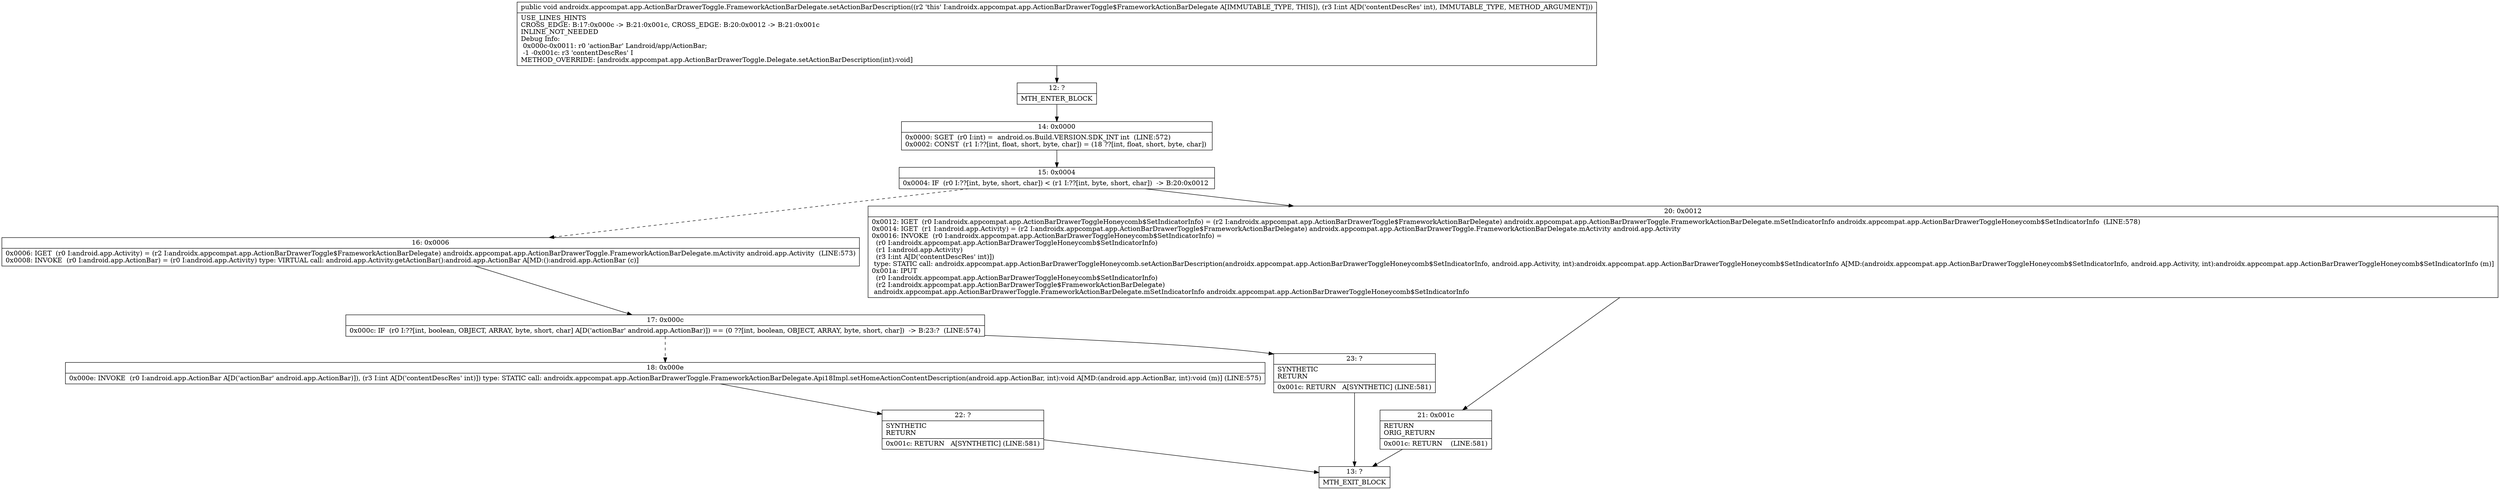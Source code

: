 digraph "CFG forandroidx.appcompat.app.ActionBarDrawerToggle.FrameworkActionBarDelegate.setActionBarDescription(I)V" {
Node_12 [shape=record,label="{12\:\ ?|MTH_ENTER_BLOCK\l}"];
Node_14 [shape=record,label="{14\:\ 0x0000|0x0000: SGET  (r0 I:int) =  android.os.Build.VERSION.SDK_INT int  (LINE:572)\l0x0002: CONST  (r1 I:??[int, float, short, byte, char]) = (18 ??[int, float, short, byte, char]) \l}"];
Node_15 [shape=record,label="{15\:\ 0x0004|0x0004: IF  (r0 I:??[int, byte, short, char]) \< (r1 I:??[int, byte, short, char])  \-\> B:20:0x0012 \l}"];
Node_16 [shape=record,label="{16\:\ 0x0006|0x0006: IGET  (r0 I:android.app.Activity) = (r2 I:androidx.appcompat.app.ActionBarDrawerToggle$FrameworkActionBarDelegate) androidx.appcompat.app.ActionBarDrawerToggle.FrameworkActionBarDelegate.mActivity android.app.Activity  (LINE:573)\l0x0008: INVOKE  (r0 I:android.app.ActionBar) = (r0 I:android.app.Activity) type: VIRTUAL call: android.app.Activity.getActionBar():android.app.ActionBar A[MD:():android.app.ActionBar (c)]\l}"];
Node_17 [shape=record,label="{17\:\ 0x000c|0x000c: IF  (r0 I:??[int, boolean, OBJECT, ARRAY, byte, short, char] A[D('actionBar' android.app.ActionBar)]) == (0 ??[int, boolean, OBJECT, ARRAY, byte, short, char])  \-\> B:23:?  (LINE:574)\l}"];
Node_18 [shape=record,label="{18\:\ 0x000e|0x000e: INVOKE  (r0 I:android.app.ActionBar A[D('actionBar' android.app.ActionBar)]), (r3 I:int A[D('contentDescRes' int)]) type: STATIC call: androidx.appcompat.app.ActionBarDrawerToggle.FrameworkActionBarDelegate.Api18Impl.setHomeActionContentDescription(android.app.ActionBar, int):void A[MD:(android.app.ActionBar, int):void (m)] (LINE:575)\l}"];
Node_22 [shape=record,label="{22\:\ ?|SYNTHETIC\lRETURN\l|0x001c: RETURN   A[SYNTHETIC] (LINE:581)\l}"];
Node_13 [shape=record,label="{13\:\ ?|MTH_EXIT_BLOCK\l}"];
Node_23 [shape=record,label="{23\:\ ?|SYNTHETIC\lRETURN\l|0x001c: RETURN   A[SYNTHETIC] (LINE:581)\l}"];
Node_20 [shape=record,label="{20\:\ 0x0012|0x0012: IGET  (r0 I:androidx.appcompat.app.ActionBarDrawerToggleHoneycomb$SetIndicatorInfo) = (r2 I:androidx.appcompat.app.ActionBarDrawerToggle$FrameworkActionBarDelegate) androidx.appcompat.app.ActionBarDrawerToggle.FrameworkActionBarDelegate.mSetIndicatorInfo androidx.appcompat.app.ActionBarDrawerToggleHoneycomb$SetIndicatorInfo  (LINE:578)\l0x0014: IGET  (r1 I:android.app.Activity) = (r2 I:androidx.appcompat.app.ActionBarDrawerToggle$FrameworkActionBarDelegate) androidx.appcompat.app.ActionBarDrawerToggle.FrameworkActionBarDelegate.mActivity android.app.Activity \l0x0016: INVOKE  (r0 I:androidx.appcompat.app.ActionBarDrawerToggleHoneycomb$SetIndicatorInfo) = \l  (r0 I:androidx.appcompat.app.ActionBarDrawerToggleHoneycomb$SetIndicatorInfo)\l  (r1 I:android.app.Activity)\l  (r3 I:int A[D('contentDescRes' int)])\l type: STATIC call: androidx.appcompat.app.ActionBarDrawerToggleHoneycomb.setActionBarDescription(androidx.appcompat.app.ActionBarDrawerToggleHoneycomb$SetIndicatorInfo, android.app.Activity, int):androidx.appcompat.app.ActionBarDrawerToggleHoneycomb$SetIndicatorInfo A[MD:(androidx.appcompat.app.ActionBarDrawerToggleHoneycomb$SetIndicatorInfo, android.app.Activity, int):androidx.appcompat.app.ActionBarDrawerToggleHoneycomb$SetIndicatorInfo (m)]\l0x001a: IPUT  \l  (r0 I:androidx.appcompat.app.ActionBarDrawerToggleHoneycomb$SetIndicatorInfo)\l  (r2 I:androidx.appcompat.app.ActionBarDrawerToggle$FrameworkActionBarDelegate)\l androidx.appcompat.app.ActionBarDrawerToggle.FrameworkActionBarDelegate.mSetIndicatorInfo androidx.appcompat.app.ActionBarDrawerToggleHoneycomb$SetIndicatorInfo \l}"];
Node_21 [shape=record,label="{21\:\ 0x001c|RETURN\lORIG_RETURN\l|0x001c: RETURN    (LINE:581)\l}"];
MethodNode[shape=record,label="{public void androidx.appcompat.app.ActionBarDrawerToggle.FrameworkActionBarDelegate.setActionBarDescription((r2 'this' I:androidx.appcompat.app.ActionBarDrawerToggle$FrameworkActionBarDelegate A[IMMUTABLE_TYPE, THIS]), (r3 I:int A[D('contentDescRes' int), IMMUTABLE_TYPE, METHOD_ARGUMENT]))  | USE_LINES_HINTS\lCROSS_EDGE: B:17:0x000c \-\> B:21:0x001c, CROSS_EDGE: B:20:0x0012 \-\> B:21:0x001c\lINLINE_NOT_NEEDED\lDebug Info:\l  0x000c\-0x0011: r0 'actionBar' Landroid\/app\/ActionBar;\l  \-1 \-0x001c: r3 'contentDescRes' I\lMETHOD_OVERRIDE: [androidx.appcompat.app.ActionBarDrawerToggle.Delegate.setActionBarDescription(int):void]\l}"];
MethodNode -> Node_12;Node_12 -> Node_14;
Node_14 -> Node_15;
Node_15 -> Node_16[style=dashed];
Node_15 -> Node_20;
Node_16 -> Node_17;
Node_17 -> Node_18[style=dashed];
Node_17 -> Node_23;
Node_18 -> Node_22;
Node_22 -> Node_13;
Node_23 -> Node_13;
Node_20 -> Node_21;
Node_21 -> Node_13;
}

